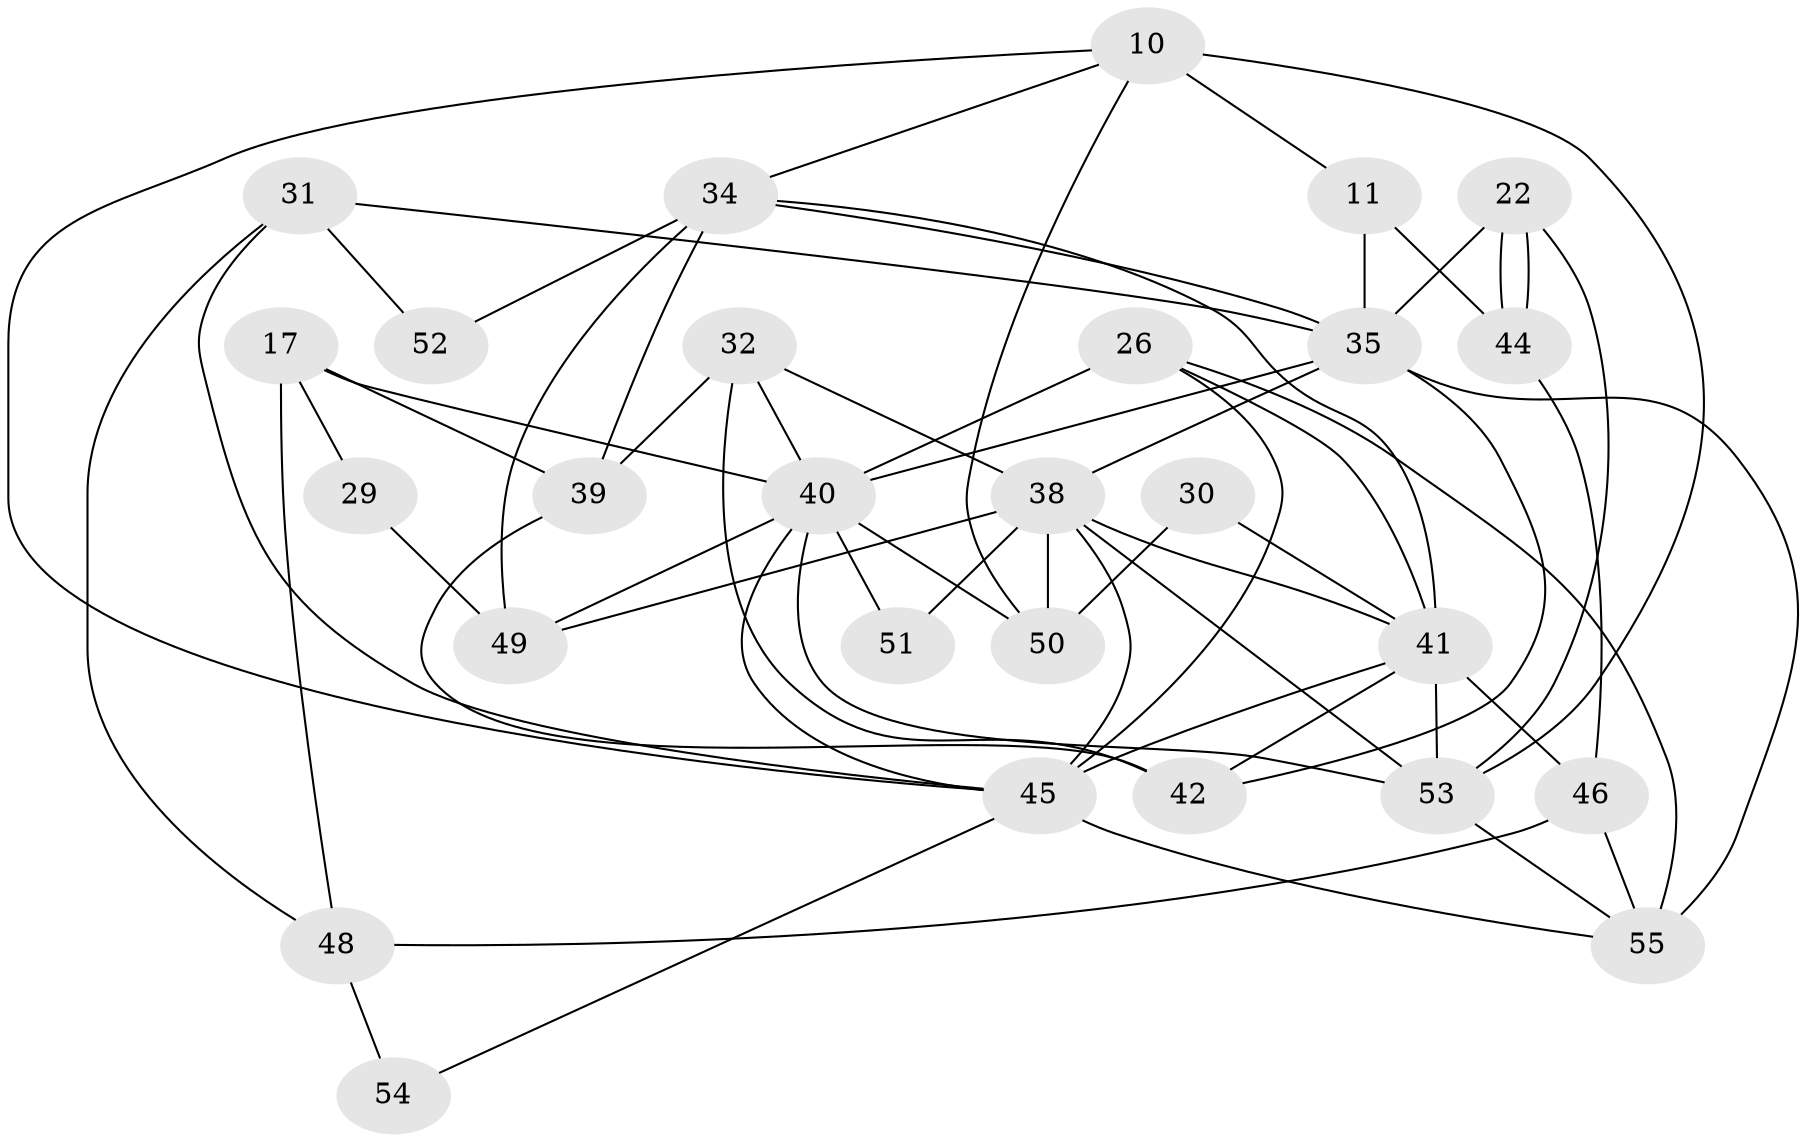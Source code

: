 // original degree distribution, {5: 0.12727272727272726, 6: 0.12727272727272726, 2: 0.12727272727272726, 3: 0.2, 4: 0.4, 8: 0.01818181818181818}
// Generated by graph-tools (version 1.1) at 2025/52/03/09/25 04:52:11]
// undirected, 27 vertices, 62 edges
graph export_dot {
graph [start="1"]
  node [color=gray90,style=filled];
  10;
  11 [super="+3"];
  17;
  22;
  26;
  29;
  30;
  31;
  32 [super="+7"];
  34 [super="+2"];
  35 [super="+23+24"];
  38 [super="+27+33"];
  39 [super="+12"];
  40 [super="+36+5"];
  41 [super="+15+28"];
  42;
  44;
  45 [super="+18"];
  46;
  48;
  49 [super="+19"];
  50 [super="+25+43"];
  51;
  52;
  53 [super="+6+1"];
  54;
  55 [super="+47+37"];
  10 -- 11;
  10 -- 50;
  10 -- 53 [weight=2];
  10 -- 34;
  10 -- 45;
  11 -- 44 [weight=2];
  11 -- 35 [weight=2];
  17 -- 48;
  17 -- 29;
  17 -- 39 [weight=2];
  17 -- 40 [weight=2];
  22 -- 53;
  22 -- 44;
  22 -- 44;
  22 -- 35;
  26 -- 40 [weight=2];
  26 -- 55;
  26 -- 45;
  26 -- 41 [weight=2];
  29 -- 49;
  30 -- 41;
  30 -- 50;
  31 -- 48;
  31 -- 52;
  31 -- 35;
  31 -- 45;
  32 -- 39;
  32 -- 42 [weight=2];
  32 -- 40;
  32 -- 38;
  34 -- 49 [weight=2];
  34 -- 35 [weight=2];
  34 -- 52;
  34 -- 39;
  34 -- 41;
  35 -- 40;
  35 -- 38;
  35 -- 42;
  35 -- 55 [weight=2];
  38 -- 49 [weight=2];
  38 -- 41 [weight=4];
  38 -- 51;
  38 -- 53;
  38 -- 50;
  38 -- 45;
  39 -- 42;
  40 -- 49;
  40 -- 50 [weight=2];
  40 -- 53 [weight=2];
  40 -- 51;
  40 -- 45;
  41 -- 42;
  41 -- 45 [weight=2];
  41 -- 53;
  41 -- 46;
  44 -- 46;
  45 -- 55;
  45 -- 54;
  46 -- 48;
  46 -- 55;
  48 -- 54;
  53 -- 55;
}
